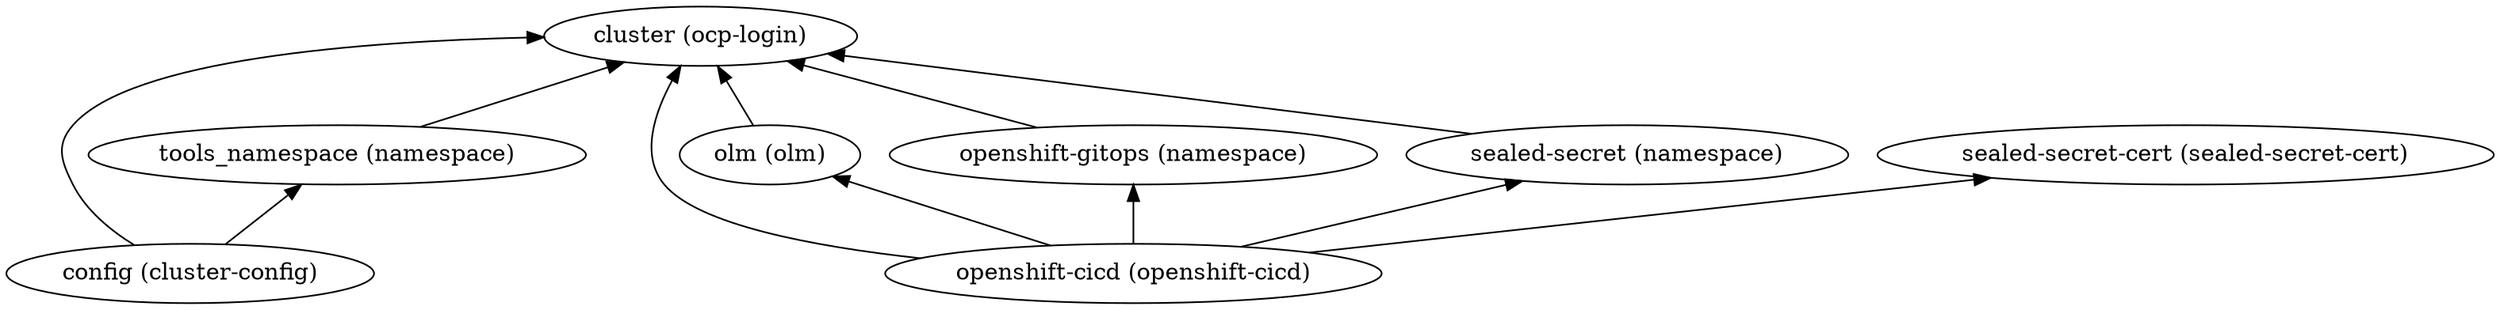 digraph {
    rankdir="BT"
    "cluster (ocp-login)"
"tools_namespace (namespace)" -> "cluster (ocp-login)"
"tools_namespace (namespace)"
"config (cluster-config)" -> "cluster (ocp-login)"
"config (cluster-config)" -> "tools_namespace (namespace)"
"config (cluster-config)"
"openshift-cicd (openshift-cicd)" -> "cluster (ocp-login)"
"openshift-cicd (openshift-cicd)" -> "olm (olm)"
"openshift-cicd (openshift-cicd)" -> "openshift-gitops (namespace)"
"openshift-cicd (openshift-cicd)" -> "sealed-secret (namespace)"
"openshift-cicd (openshift-cicd)" -> "sealed-secret-cert (sealed-secret-cert)"
"openshift-cicd (openshift-cicd)"
"olm (olm)" -> "cluster (ocp-login)"
"olm (olm)"
"openshift-gitops (namespace)" -> "cluster (ocp-login)"
"openshift-gitops (namespace)"
"sealed-secret (namespace)" -> "cluster (ocp-login)"
"sealed-secret (namespace)"
"sealed-secret-cert (sealed-secret-cert)"
  }